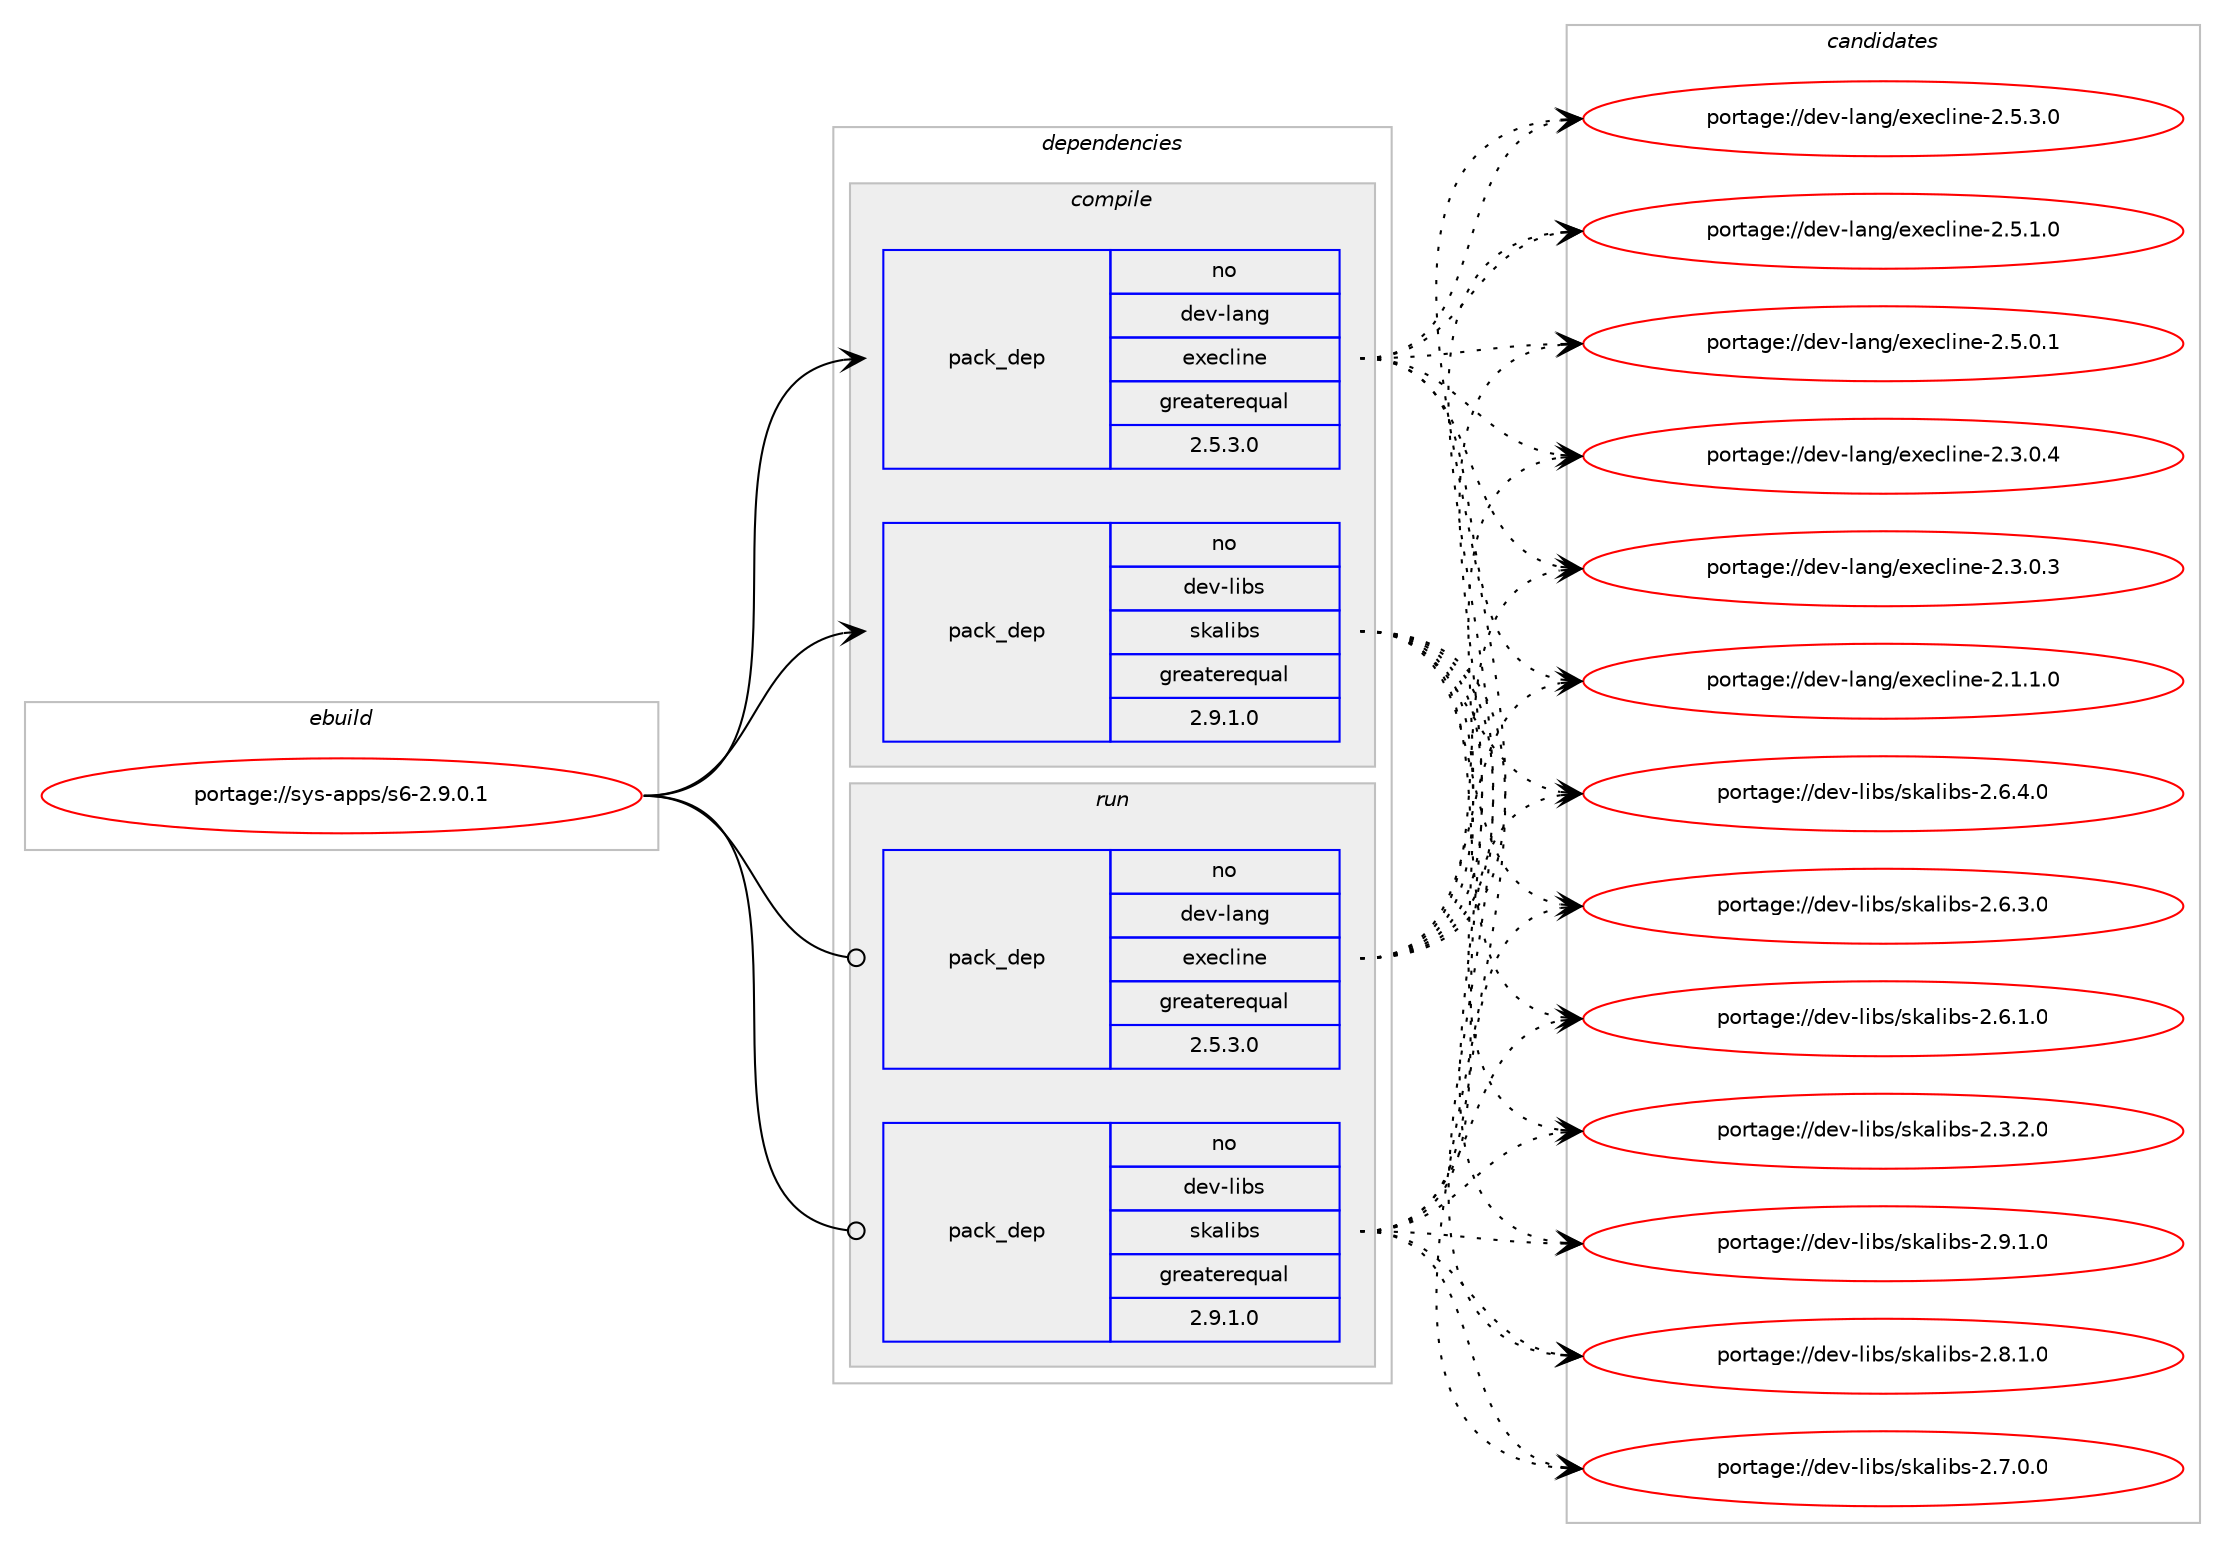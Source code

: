 digraph prolog {

# *************
# Graph options
# *************

newrank=true;
concentrate=true;
compound=true;
graph [rankdir=LR,fontname=Helvetica,fontsize=10,ranksep=1.5];#, ranksep=2.5, nodesep=0.2];
edge  [arrowhead=vee];
node  [fontname=Helvetica,fontsize=10];

# **********
# The ebuild
# **********

subgraph cluster_leftcol {
color=gray;
rank=same;
label=<<i>ebuild</i>>;
id [label="portage://sys-apps/s6-2.9.0.1", color=red, width=4, href="../sys-apps/s6-2.9.0.1.svg"];
}

# ****************
# The dependencies
# ****************

subgraph cluster_midcol {
color=gray;
label=<<i>dependencies</i>>;
subgraph cluster_compile {
fillcolor="#eeeeee";
style=filled;
label=<<i>compile</i>>;
subgraph pack29094 {
dependency37701 [label=<<TABLE BORDER="0" CELLBORDER="1" CELLSPACING="0" CELLPADDING="4" WIDTH="220"><TR><TD ROWSPAN="6" CELLPADDING="30">pack_dep</TD></TR><TR><TD WIDTH="110">no</TD></TR><TR><TD>dev-lang</TD></TR><TR><TD>execline</TD></TR><TR><TD>greaterequal</TD></TR><TR><TD>2.5.3.0</TD></TR></TABLE>>, shape=none, color=blue];
}
id:e -> dependency37701:w [weight=20,style="solid",arrowhead="vee"];
subgraph pack29095 {
dependency37702 [label=<<TABLE BORDER="0" CELLBORDER="1" CELLSPACING="0" CELLPADDING="4" WIDTH="220"><TR><TD ROWSPAN="6" CELLPADDING="30">pack_dep</TD></TR><TR><TD WIDTH="110">no</TD></TR><TR><TD>dev-libs</TD></TR><TR><TD>skalibs</TD></TR><TR><TD>greaterequal</TD></TR><TR><TD>2.9.1.0</TD></TR></TABLE>>, shape=none, color=blue];
}
id:e -> dependency37702:w [weight=20,style="solid",arrowhead="vee"];
}
subgraph cluster_compileandrun {
fillcolor="#eeeeee";
style=filled;
label=<<i>compile and run</i>>;
}
subgraph cluster_run {
fillcolor="#eeeeee";
style=filled;
label=<<i>run</i>>;
subgraph pack29096 {
dependency37703 [label=<<TABLE BORDER="0" CELLBORDER="1" CELLSPACING="0" CELLPADDING="4" WIDTH="220"><TR><TD ROWSPAN="6" CELLPADDING="30">pack_dep</TD></TR><TR><TD WIDTH="110">no</TD></TR><TR><TD>dev-lang</TD></TR><TR><TD>execline</TD></TR><TR><TD>greaterequal</TD></TR><TR><TD>2.5.3.0</TD></TR></TABLE>>, shape=none, color=blue];
}
id:e -> dependency37703:w [weight=20,style="solid",arrowhead="odot"];
subgraph pack29097 {
dependency37704 [label=<<TABLE BORDER="0" CELLBORDER="1" CELLSPACING="0" CELLPADDING="4" WIDTH="220"><TR><TD ROWSPAN="6" CELLPADDING="30">pack_dep</TD></TR><TR><TD WIDTH="110">no</TD></TR><TR><TD>dev-libs</TD></TR><TR><TD>skalibs</TD></TR><TR><TD>greaterequal</TD></TR><TR><TD>2.9.1.0</TD></TR></TABLE>>, shape=none, color=blue];
}
id:e -> dependency37704:w [weight=20,style="solid",arrowhead="odot"];
}
}

# **************
# The candidates
# **************

subgraph cluster_choices {
rank=same;
color=gray;
label=<<i>candidates</i>>;

subgraph choice29094 {
color=black;
nodesep=1;
choice100101118451089711010347101120101991081051101014550465346514648 [label="portage://dev-lang/execline-2.5.3.0", color=red, width=4,href="../dev-lang/execline-2.5.3.0.svg"];
choice100101118451089711010347101120101991081051101014550465346494648 [label="portage://dev-lang/execline-2.5.1.0", color=red, width=4,href="../dev-lang/execline-2.5.1.0.svg"];
choice100101118451089711010347101120101991081051101014550465346484649 [label="portage://dev-lang/execline-2.5.0.1", color=red, width=4,href="../dev-lang/execline-2.5.0.1.svg"];
choice100101118451089711010347101120101991081051101014550465146484652 [label="portage://dev-lang/execline-2.3.0.4", color=red, width=4,href="../dev-lang/execline-2.3.0.4.svg"];
choice100101118451089711010347101120101991081051101014550465146484651 [label="portage://dev-lang/execline-2.3.0.3", color=red, width=4,href="../dev-lang/execline-2.3.0.3.svg"];
choice100101118451089711010347101120101991081051101014550464946494648 [label="portage://dev-lang/execline-2.1.1.0", color=red, width=4,href="../dev-lang/execline-2.1.1.0.svg"];
dependency37701:e -> choice100101118451089711010347101120101991081051101014550465346514648:w [style=dotted,weight="100"];
dependency37701:e -> choice100101118451089711010347101120101991081051101014550465346494648:w [style=dotted,weight="100"];
dependency37701:e -> choice100101118451089711010347101120101991081051101014550465346484649:w [style=dotted,weight="100"];
dependency37701:e -> choice100101118451089711010347101120101991081051101014550465146484652:w [style=dotted,weight="100"];
dependency37701:e -> choice100101118451089711010347101120101991081051101014550465146484651:w [style=dotted,weight="100"];
dependency37701:e -> choice100101118451089711010347101120101991081051101014550464946494648:w [style=dotted,weight="100"];
}
subgraph choice29095 {
color=black;
nodesep=1;
choice10010111845108105981154711510797108105981154550465746494648 [label="portage://dev-libs/skalibs-2.9.1.0", color=red, width=4,href="../dev-libs/skalibs-2.9.1.0.svg"];
choice10010111845108105981154711510797108105981154550465646494648 [label="portage://dev-libs/skalibs-2.8.1.0", color=red, width=4,href="../dev-libs/skalibs-2.8.1.0.svg"];
choice10010111845108105981154711510797108105981154550465546484648 [label="portage://dev-libs/skalibs-2.7.0.0", color=red, width=4,href="../dev-libs/skalibs-2.7.0.0.svg"];
choice10010111845108105981154711510797108105981154550465446524648 [label="portage://dev-libs/skalibs-2.6.4.0", color=red, width=4,href="../dev-libs/skalibs-2.6.4.0.svg"];
choice10010111845108105981154711510797108105981154550465446514648 [label="portage://dev-libs/skalibs-2.6.3.0", color=red, width=4,href="../dev-libs/skalibs-2.6.3.0.svg"];
choice10010111845108105981154711510797108105981154550465446494648 [label="portage://dev-libs/skalibs-2.6.1.0", color=red, width=4,href="../dev-libs/skalibs-2.6.1.0.svg"];
choice10010111845108105981154711510797108105981154550465146504648 [label="portage://dev-libs/skalibs-2.3.2.0", color=red, width=4,href="../dev-libs/skalibs-2.3.2.0.svg"];
dependency37702:e -> choice10010111845108105981154711510797108105981154550465746494648:w [style=dotted,weight="100"];
dependency37702:e -> choice10010111845108105981154711510797108105981154550465646494648:w [style=dotted,weight="100"];
dependency37702:e -> choice10010111845108105981154711510797108105981154550465546484648:w [style=dotted,weight="100"];
dependency37702:e -> choice10010111845108105981154711510797108105981154550465446524648:w [style=dotted,weight="100"];
dependency37702:e -> choice10010111845108105981154711510797108105981154550465446514648:w [style=dotted,weight="100"];
dependency37702:e -> choice10010111845108105981154711510797108105981154550465446494648:w [style=dotted,weight="100"];
dependency37702:e -> choice10010111845108105981154711510797108105981154550465146504648:w [style=dotted,weight="100"];
}
subgraph choice29096 {
color=black;
nodesep=1;
choice100101118451089711010347101120101991081051101014550465346514648 [label="portage://dev-lang/execline-2.5.3.0", color=red, width=4,href="../dev-lang/execline-2.5.3.0.svg"];
choice100101118451089711010347101120101991081051101014550465346494648 [label="portage://dev-lang/execline-2.5.1.0", color=red, width=4,href="../dev-lang/execline-2.5.1.0.svg"];
choice100101118451089711010347101120101991081051101014550465346484649 [label="portage://dev-lang/execline-2.5.0.1", color=red, width=4,href="../dev-lang/execline-2.5.0.1.svg"];
choice100101118451089711010347101120101991081051101014550465146484652 [label="portage://dev-lang/execline-2.3.0.4", color=red, width=4,href="../dev-lang/execline-2.3.0.4.svg"];
choice100101118451089711010347101120101991081051101014550465146484651 [label="portage://dev-lang/execline-2.3.0.3", color=red, width=4,href="../dev-lang/execline-2.3.0.3.svg"];
choice100101118451089711010347101120101991081051101014550464946494648 [label="portage://dev-lang/execline-2.1.1.0", color=red, width=4,href="../dev-lang/execline-2.1.1.0.svg"];
dependency37703:e -> choice100101118451089711010347101120101991081051101014550465346514648:w [style=dotted,weight="100"];
dependency37703:e -> choice100101118451089711010347101120101991081051101014550465346494648:w [style=dotted,weight="100"];
dependency37703:e -> choice100101118451089711010347101120101991081051101014550465346484649:w [style=dotted,weight="100"];
dependency37703:e -> choice100101118451089711010347101120101991081051101014550465146484652:w [style=dotted,weight="100"];
dependency37703:e -> choice100101118451089711010347101120101991081051101014550465146484651:w [style=dotted,weight="100"];
dependency37703:e -> choice100101118451089711010347101120101991081051101014550464946494648:w [style=dotted,weight="100"];
}
subgraph choice29097 {
color=black;
nodesep=1;
choice10010111845108105981154711510797108105981154550465746494648 [label="portage://dev-libs/skalibs-2.9.1.0", color=red, width=4,href="../dev-libs/skalibs-2.9.1.0.svg"];
choice10010111845108105981154711510797108105981154550465646494648 [label="portage://dev-libs/skalibs-2.8.1.0", color=red, width=4,href="../dev-libs/skalibs-2.8.1.0.svg"];
choice10010111845108105981154711510797108105981154550465546484648 [label="portage://dev-libs/skalibs-2.7.0.0", color=red, width=4,href="../dev-libs/skalibs-2.7.0.0.svg"];
choice10010111845108105981154711510797108105981154550465446524648 [label="portage://dev-libs/skalibs-2.6.4.0", color=red, width=4,href="../dev-libs/skalibs-2.6.4.0.svg"];
choice10010111845108105981154711510797108105981154550465446514648 [label="portage://dev-libs/skalibs-2.6.3.0", color=red, width=4,href="../dev-libs/skalibs-2.6.3.0.svg"];
choice10010111845108105981154711510797108105981154550465446494648 [label="portage://dev-libs/skalibs-2.6.1.0", color=red, width=4,href="../dev-libs/skalibs-2.6.1.0.svg"];
choice10010111845108105981154711510797108105981154550465146504648 [label="portage://dev-libs/skalibs-2.3.2.0", color=red, width=4,href="../dev-libs/skalibs-2.3.2.0.svg"];
dependency37704:e -> choice10010111845108105981154711510797108105981154550465746494648:w [style=dotted,weight="100"];
dependency37704:e -> choice10010111845108105981154711510797108105981154550465646494648:w [style=dotted,weight="100"];
dependency37704:e -> choice10010111845108105981154711510797108105981154550465546484648:w [style=dotted,weight="100"];
dependency37704:e -> choice10010111845108105981154711510797108105981154550465446524648:w [style=dotted,weight="100"];
dependency37704:e -> choice10010111845108105981154711510797108105981154550465446514648:w [style=dotted,weight="100"];
dependency37704:e -> choice10010111845108105981154711510797108105981154550465446494648:w [style=dotted,weight="100"];
dependency37704:e -> choice10010111845108105981154711510797108105981154550465146504648:w [style=dotted,weight="100"];
}
}

}
